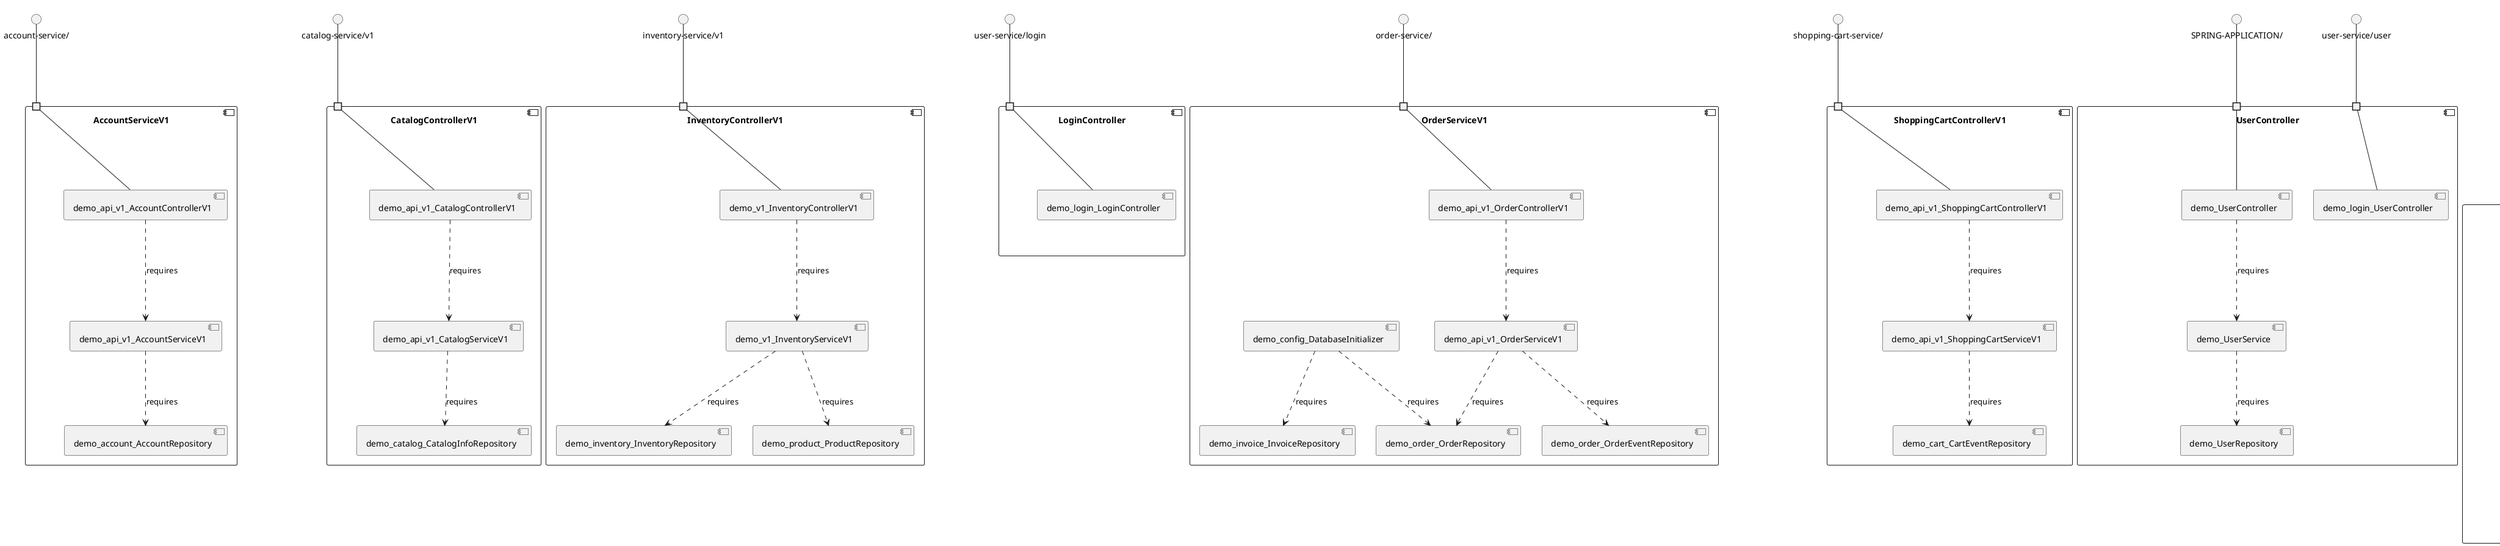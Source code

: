 @startuml
skinparam fixCircleLabelOverlapping true
component "AccountServiceV1\n\n\n\n\n\n" {
[demo_api_v1_AccountControllerV1]
[demo_api_v1_AccountServiceV1]
[demo_account_AccountRepository]
portin " " as AccountServiceV1.requires.account_service_
[demo_api_v1_AccountControllerV1]..>[demo_api_v1_AccountServiceV1] : requires
[demo_api_v1_AccountServiceV1]..>[demo_account_AccountRepository] : requires
"AccountServiceV1.requires.account_service_"--[demo_api_v1_AccountControllerV1]
}
interface "account-service/" as interface.account_service_
interface.account_service_--"AccountServiceV1.requires.account_service_"
component "CatalogControllerV1\n\n\n\n\n\n" {
[demo_api_v1_CatalogControllerV1]
[demo_catalog_CatalogInfoRepository]
[demo_api_v1_CatalogServiceV1]
portin " " as CatalogControllerV1.requires.catalog_service_v1
[demo_api_v1_CatalogControllerV1]..>[demo_api_v1_CatalogServiceV1] : requires
[demo_api_v1_CatalogServiceV1]..>[demo_catalog_CatalogInfoRepository] : requires
"CatalogControllerV1.requires.catalog_service_v1"--[demo_api_v1_CatalogControllerV1]
}
interface "catalog-service/v1" as interface.catalog_service_v1
interface.catalog_service_v1--"CatalogControllerV1.requires.catalog_service_v1"
component "InventoryControllerV1\n\n\n\n\n\n" {
[demo_v1_InventoryServiceV1]
[demo_product_ProductRepository]
[demo_v1_InventoryControllerV1]
[demo_inventory_InventoryRepository]
portin " " as InventoryControllerV1.requires.inventory_service_v1
[demo_v1_InventoryControllerV1]..>[demo_v1_InventoryServiceV1] : requires
[demo_v1_InventoryServiceV1]..>[demo_product_ProductRepository] : requires
[demo_v1_InventoryServiceV1]..>[demo_inventory_InventoryRepository] : requires
"InventoryControllerV1.requires.inventory_service_v1"--[demo_v1_InventoryControllerV1]
}
interface "inventory-service/v1" as interface.inventory_service_v1
interface.inventory_service_v1--"InventoryControllerV1.requires.inventory_service_v1"
component "LoginController\n\n\n\n\n\n" {
[demo_login_LoginController]
portin " " as LoginController.requires.user_service_login
"LoginController.requires.user_service_login"--[demo_login_LoginController]
}
interface "user-service/login" as interface.user_service_login
interface.user_service_login--"LoginController.requires.user_service_login"
component "OrderServiceV1\n\n\n\n\n\n" {
[demo_api_v1_OrderServiceV1]
[demo_invoice_InvoiceRepository]
[demo_api_v1_OrderControllerV1]
[demo_config_DatabaseInitializer]
[demo_order_OrderRepository]
[demo_order_OrderEventRepository]
portin " " as OrderServiceV1.requires.order_service_
[demo_api_v1_OrderServiceV1]..>[demo_order_OrderEventRepository] : requires
[demo_api_v1_OrderControllerV1]..>[demo_api_v1_OrderServiceV1] : requires
[demo_api_v1_OrderServiceV1]..>[demo_order_OrderRepository] : requires
[demo_config_DatabaseInitializer]..>[demo_order_OrderRepository] : requires
[demo_config_DatabaseInitializer]..>[demo_invoice_InvoiceRepository] : requires
"OrderServiceV1.requires.order_service_"--[demo_api_v1_OrderControllerV1]
}
interface "order-service/" as interface.order_service_
interface.order_service_--"OrderServiceV1.requires.order_service_"
component "ShoppingCartControllerV1\n\n\n\n\n\n" {
[demo_api_v1_ShoppingCartServiceV1]
[demo_api_v1_ShoppingCartControllerV1]
[demo_cart_CartEventRepository]
portin " " as ShoppingCartControllerV1.requires.shopping_cart_service_
[demo_api_v1_ShoppingCartServiceV1]..>[demo_cart_CartEventRepository] : requires
[demo_api_v1_ShoppingCartControllerV1]..>[demo_api_v1_ShoppingCartServiceV1] : requires
"ShoppingCartControllerV1.requires.shopping_cart_service_"--[demo_api_v1_ShoppingCartControllerV1]
}
interface "shopping-cart-service/" as interface.shopping_cart_service_
interface.shopping_cart_service_--"ShoppingCartControllerV1.requires.shopping_cart_service_"
component "UserController\n\n\n\n\n\n" {
[demo_UserController]
[demo_UserRepository]
[demo_login_UserController]
[demo_UserService]
portin " " as UserController.requires.user_service_user
portin " " as UserController.requires.SPRING_APPLICATION_
[demo_UserController]..>[demo_UserService] : requires
[demo_UserService]..>[demo_UserRepository] : requires
"UserController.requires.SPRING_APPLICATION_"--[demo_UserController]
"UserController.requires.user_service_user"--[demo_login_UserController]
}
interface "SPRING-APPLICATION/" as interface.SPRING_APPLICATION_
interface.SPRING_APPLICATION_--"UserController.requires.SPRING_APPLICATION_"
interface "user-service/user" as interface.user_service_user
interface.user_service_user--"UserController.requires.user_service_user"
component "UserControllerV1\n\n\n\n\n\n" {
[demo_api_v1_UserControllerV1]
[demo_user_UserRepository]
[demo_api_v1_UserServiceV1]
portin " " as UserControllerV1.requires.user_service_
[demo_api_v1_UserControllerV1]..>[demo_api_v1_UserServiceV1] : requires
[demo_api_v1_UserServiceV1]..>[demo_user_UserRepository] : requires
"UserControllerV1.requires.user_service_"--[demo_api_v1_UserControllerV1]
}
interface "user-service/" as interface.user_service_
interface.user_service_--"UserControllerV1.requires.user_service_"
[DatabaseInitializer]
interface "user-service/" as interface.user_service_
[demo_user_UserClientV1]..>interface.user_service_ : requires

@enduml
